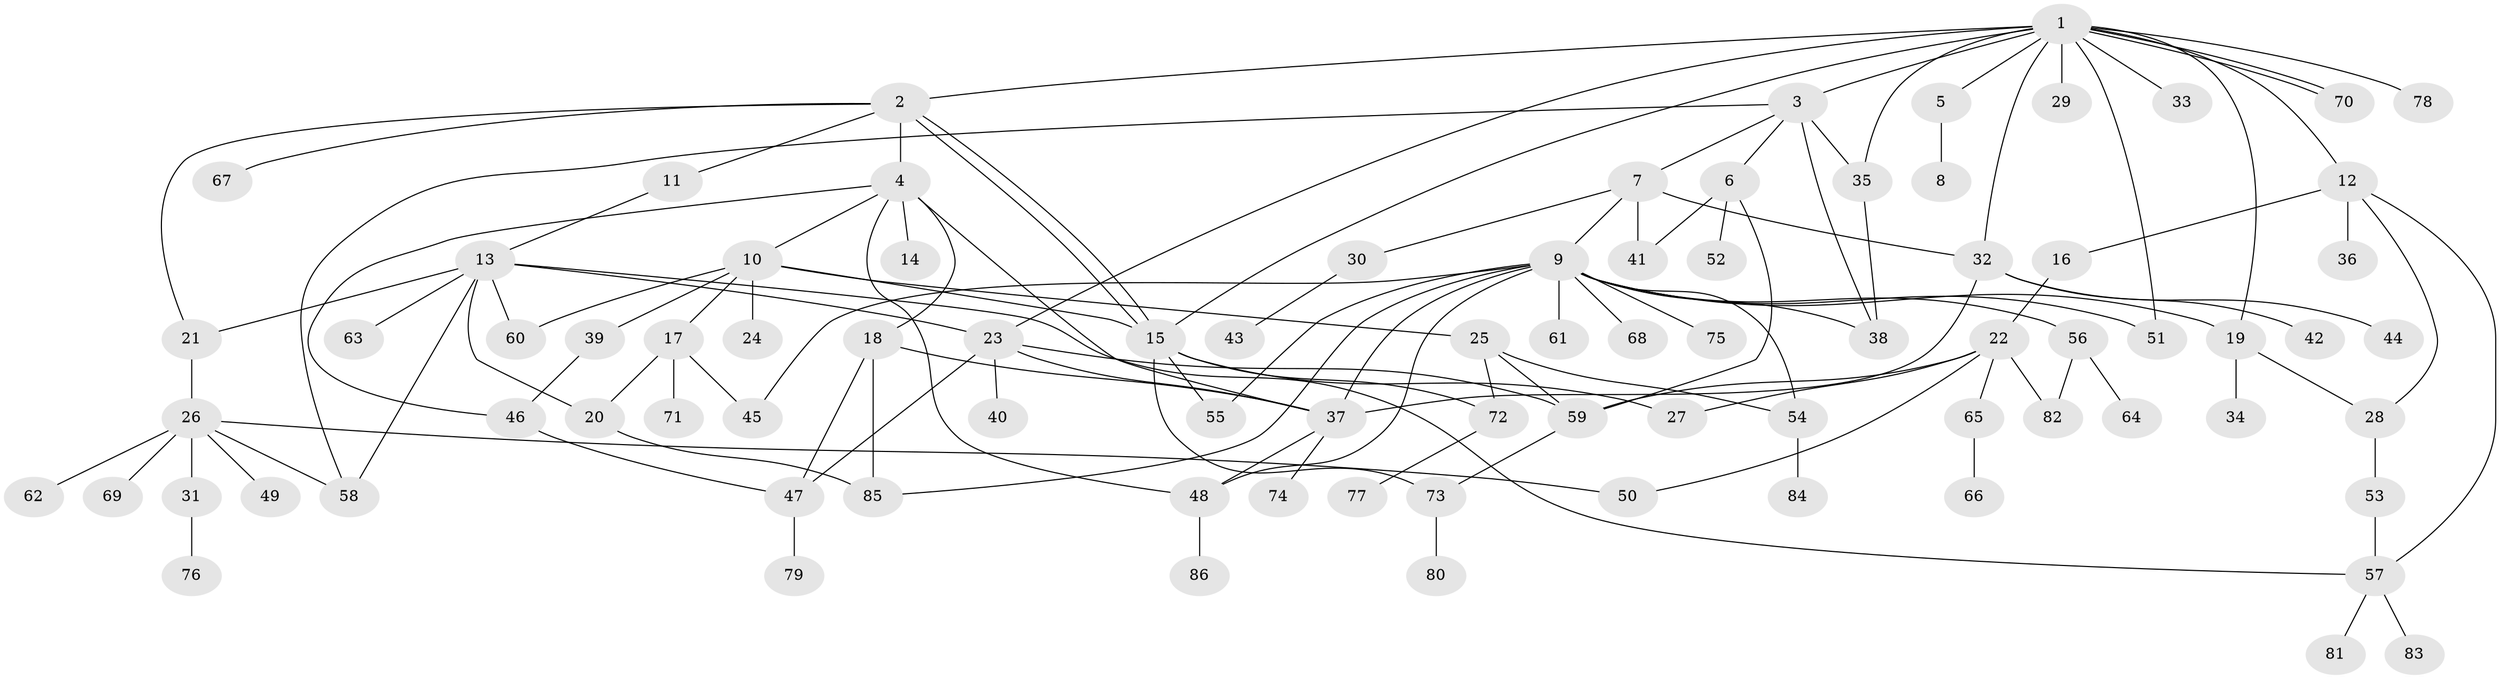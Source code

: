 // Generated by graph-tools (version 1.1) at 2025/01/03/09/25 03:01:55]
// undirected, 86 vertices, 127 edges
graph export_dot {
graph [start="1"]
  node [color=gray90,style=filled];
  1;
  2;
  3;
  4;
  5;
  6;
  7;
  8;
  9;
  10;
  11;
  12;
  13;
  14;
  15;
  16;
  17;
  18;
  19;
  20;
  21;
  22;
  23;
  24;
  25;
  26;
  27;
  28;
  29;
  30;
  31;
  32;
  33;
  34;
  35;
  36;
  37;
  38;
  39;
  40;
  41;
  42;
  43;
  44;
  45;
  46;
  47;
  48;
  49;
  50;
  51;
  52;
  53;
  54;
  55;
  56;
  57;
  58;
  59;
  60;
  61;
  62;
  63;
  64;
  65;
  66;
  67;
  68;
  69;
  70;
  71;
  72;
  73;
  74;
  75;
  76;
  77;
  78;
  79;
  80;
  81;
  82;
  83;
  84;
  85;
  86;
  1 -- 2;
  1 -- 3;
  1 -- 5;
  1 -- 12;
  1 -- 15;
  1 -- 19;
  1 -- 23;
  1 -- 29;
  1 -- 32;
  1 -- 33;
  1 -- 35;
  1 -- 51;
  1 -- 70;
  1 -- 70;
  1 -- 78;
  2 -- 4;
  2 -- 11;
  2 -- 15;
  2 -- 15;
  2 -- 21;
  2 -- 67;
  3 -- 6;
  3 -- 7;
  3 -- 35;
  3 -- 38;
  3 -- 58;
  4 -- 10;
  4 -- 14;
  4 -- 18;
  4 -- 37;
  4 -- 46;
  4 -- 48;
  5 -- 8;
  6 -- 41;
  6 -- 52;
  6 -- 59;
  7 -- 9;
  7 -- 30;
  7 -- 32;
  7 -- 41;
  9 -- 19;
  9 -- 37;
  9 -- 38;
  9 -- 45;
  9 -- 48;
  9 -- 51;
  9 -- 54;
  9 -- 55;
  9 -- 56;
  9 -- 61;
  9 -- 68;
  9 -- 75;
  9 -- 85;
  10 -- 15;
  10 -- 17;
  10 -- 24;
  10 -- 25;
  10 -- 39;
  10 -- 60;
  11 -- 13;
  12 -- 16;
  12 -- 28;
  12 -- 36;
  12 -- 57;
  13 -- 20;
  13 -- 21;
  13 -- 23;
  13 -- 57;
  13 -- 58;
  13 -- 60;
  13 -- 63;
  15 -- 27;
  15 -- 55;
  15 -- 72;
  15 -- 73;
  16 -- 22;
  17 -- 20;
  17 -- 45;
  17 -- 71;
  18 -- 37;
  18 -- 47;
  18 -- 85;
  19 -- 28;
  19 -- 34;
  20 -- 85;
  21 -- 26;
  22 -- 27;
  22 -- 50;
  22 -- 59;
  22 -- 65;
  22 -- 82;
  23 -- 37;
  23 -- 40;
  23 -- 47;
  23 -- 59;
  25 -- 54;
  25 -- 59;
  25 -- 72;
  26 -- 31;
  26 -- 49;
  26 -- 50;
  26 -- 58;
  26 -- 62;
  26 -- 69;
  28 -- 53;
  30 -- 43;
  31 -- 76;
  32 -- 37;
  32 -- 42;
  32 -- 44;
  35 -- 38;
  37 -- 48;
  37 -- 74;
  39 -- 46;
  46 -- 47;
  47 -- 79;
  48 -- 86;
  53 -- 57;
  54 -- 84;
  56 -- 64;
  56 -- 82;
  57 -- 81;
  57 -- 83;
  59 -- 73;
  65 -- 66;
  72 -- 77;
  73 -- 80;
}
